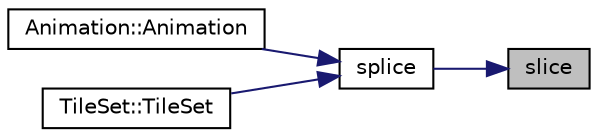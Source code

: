 digraph "slice"
{
 // LATEX_PDF_SIZE
  edge [fontname="Helvetica",fontsize="10",labelfontname="Helvetica",labelfontsize="10"];
  node [fontname="Helvetica",fontsize="10",shape=record];
  rankdir="RL";
  Node1 [label="slice",height=0.2,width=0.4,color="black", fillcolor="grey75", style="filled", fontcolor="black",tooltip=" "];
  Node1 -> Node2 [dir="back",color="midnightblue",fontsize="10",style="solid",fontname="Helvetica"];
  Node2 [label="splice",height=0.2,width=0.4,color="black", fillcolor="white", style="filled",URL="$my_functions_8cpp.html#ad853ec442fe659e0cfab0bee178eb2c7",tooltip=" "];
  Node2 -> Node3 [dir="back",color="midnightblue",fontsize="10",style="solid",fontname="Helvetica"];
  Node3 [label="Animation::Animation",height=0.2,width=0.4,color="black", fillcolor="white", style="filled",URL="$class_animation.html#a719db8563aab4ec207a2bb6692cc891b",tooltip=" "];
  Node2 -> Node4 [dir="back",color="midnightblue",fontsize="10",style="solid",fontname="Helvetica"];
  Node4 [label="TileSet::TileSet",height=0.2,width=0.4,color="black", fillcolor="white", style="filled",URL="$class_tile_set.html#a47736d94105a91a512a7079c1619b3e4",tooltip=" "];
}
